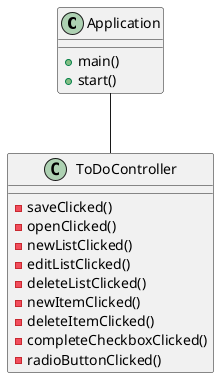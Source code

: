 @startuml
'https://plantuml.com/sequence-diagram

class Application{
+main()
+start()
}
class ToDoController{
-saveClicked()
-openClicked()
-newListClicked()
-editListClicked()
-deleteListClicked()
-newItemClicked()
-deleteItemClicked()
-completeCheckboxClicked()
-radioButtonClicked()
}

Application--ToDoController
@enduml